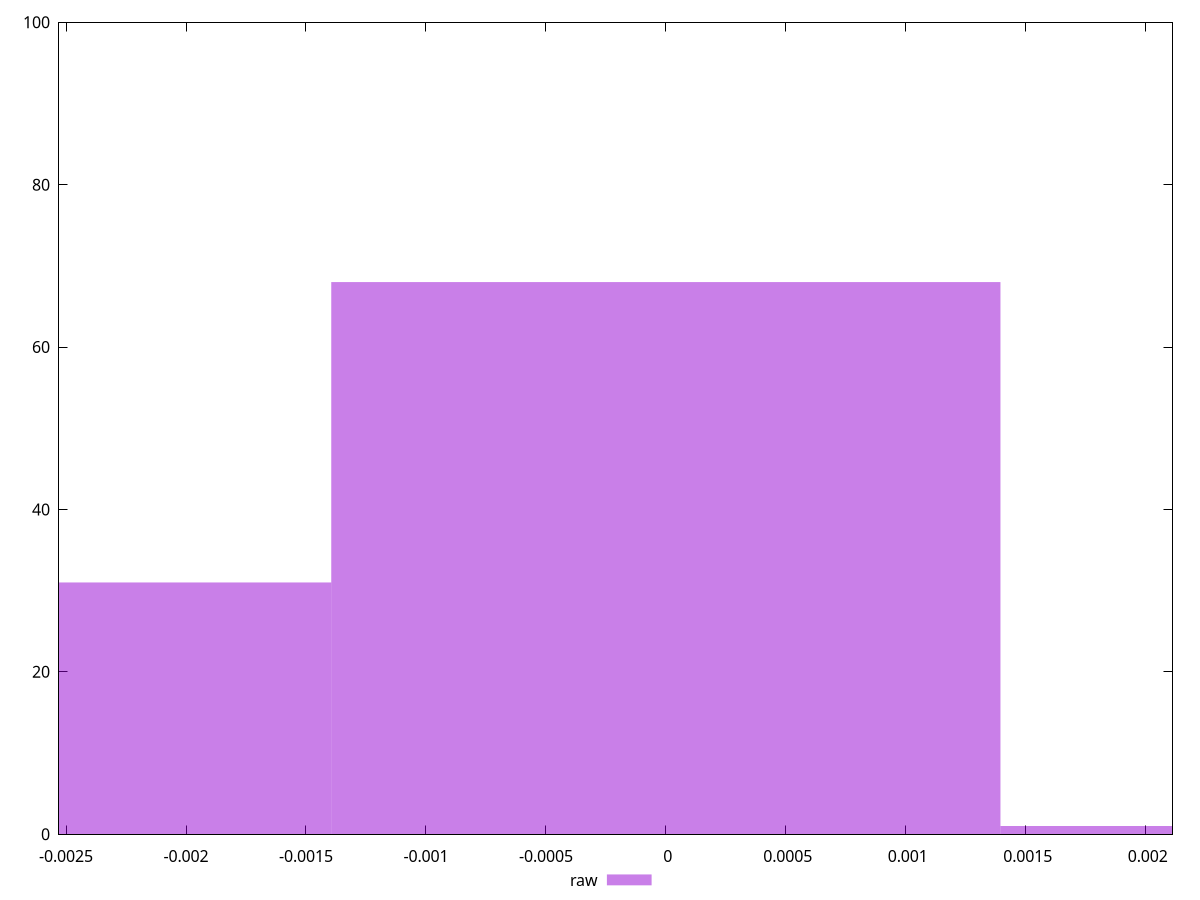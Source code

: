 reset

$raw <<EOF
0 68
-0.0027892682156502604 31
0.0027892682156502604 1
EOF

set key outside below
set boxwidth 0.0027892682156502604
set xrange [-0.0025293966109044917:0.0021117532025835676]
set yrange [0:100]
set trange [0:100]
set style fill transparent solid 0.5 noborder
set terminal svg size 640, 490 enhanced background rgb 'white'
set output "report_00026_2021-02-22T21:38:55.199Z/meta/pScore-difference/samples/pages+cached+noadtech/raw/histogram.svg"

plot $raw title "raw" with boxes

reset
